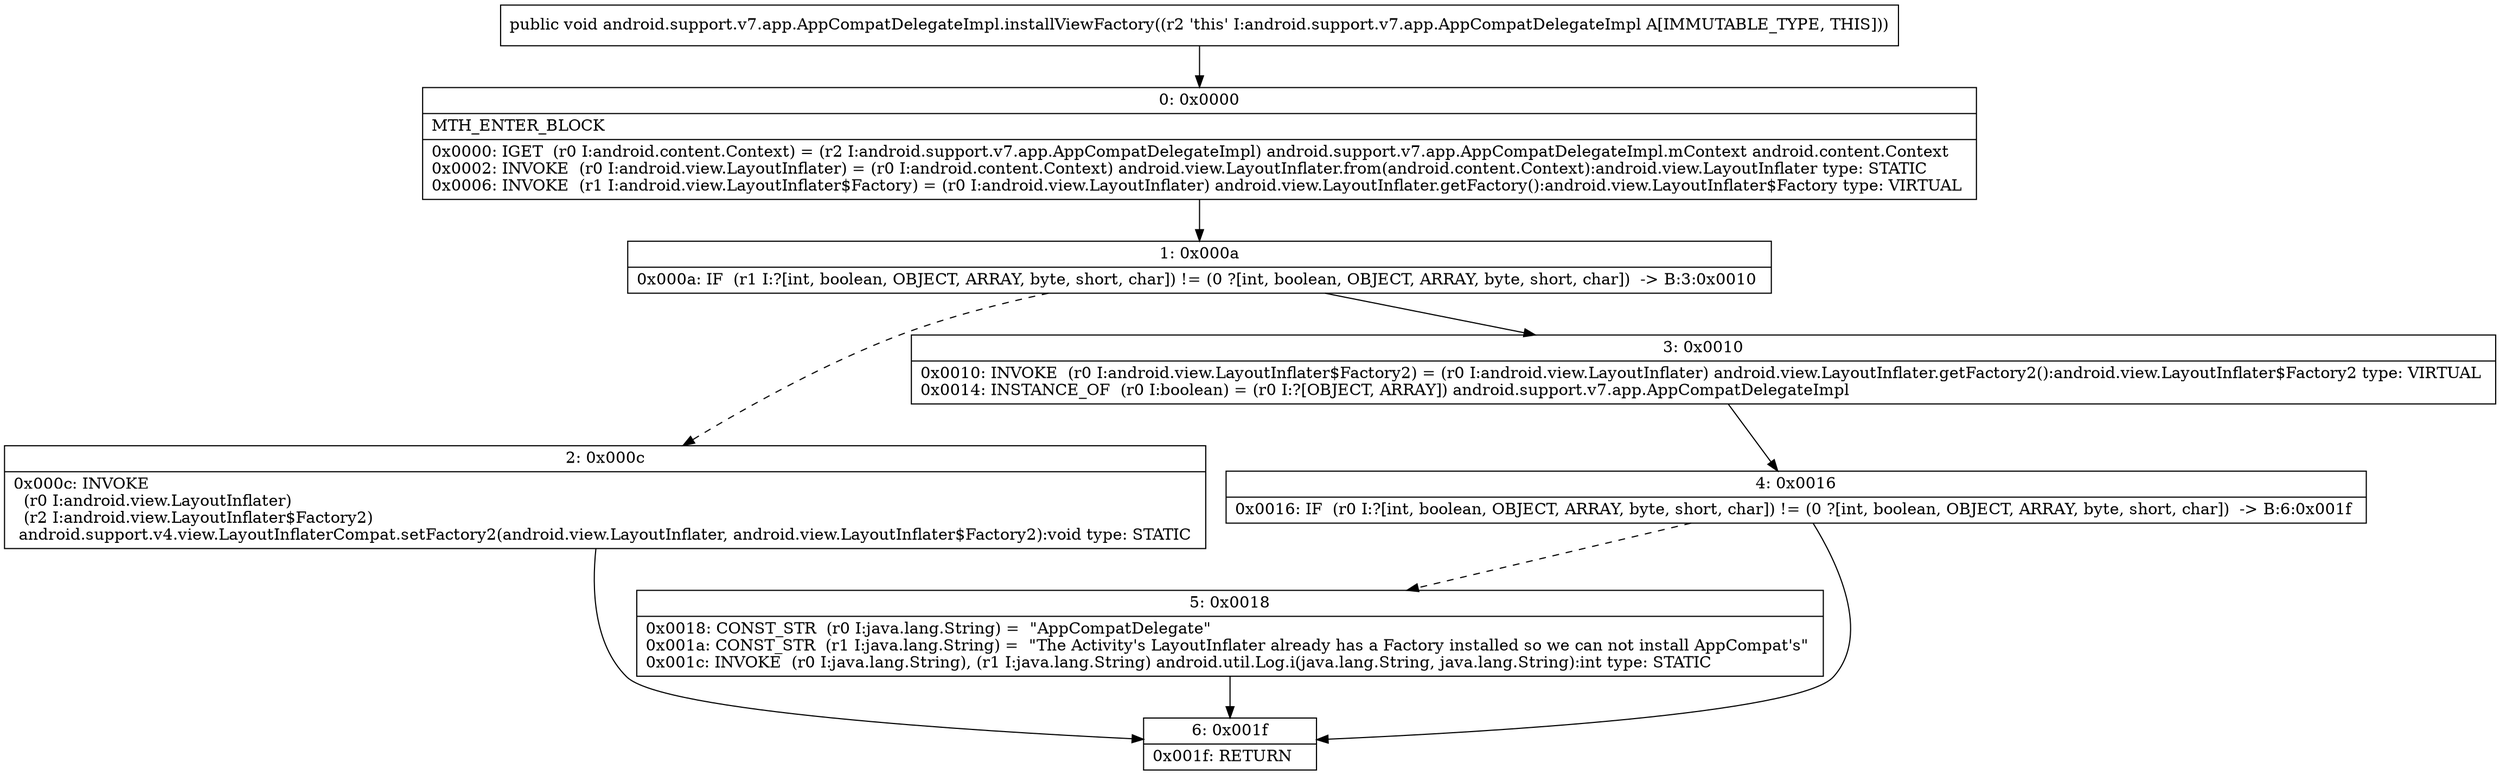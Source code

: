 digraph "CFG forandroid.support.v7.app.AppCompatDelegateImpl.installViewFactory()V" {
Node_0 [shape=record,label="{0\:\ 0x0000|MTH_ENTER_BLOCK\l|0x0000: IGET  (r0 I:android.content.Context) = (r2 I:android.support.v7.app.AppCompatDelegateImpl) android.support.v7.app.AppCompatDelegateImpl.mContext android.content.Context \l0x0002: INVOKE  (r0 I:android.view.LayoutInflater) = (r0 I:android.content.Context) android.view.LayoutInflater.from(android.content.Context):android.view.LayoutInflater type: STATIC \l0x0006: INVOKE  (r1 I:android.view.LayoutInflater$Factory) = (r0 I:android.view.LayoutInflater) android.view.LayoutInflater.getFactory():android.view.LayoutInflater$Factory type: VIRTUAL \l}"];
Node_1 [shape=record,label="{1\:\ 0x000a|0x000a: IF  (r1 I:?[int, boolean, OBJECT, ARRAY, byte, short, char]) != (0 ?[int, boolean, OBJECT, ARRAY, byte, short, char])  \-\> B:3:0x0010 \l}"];
Node_2 [shape=record,label="{2\:\ 0x000c|0x000c: INVOKE  \l  (r0 I:android.view.LayoutInflater)\l  (r2 I:android.view.LayoutInflater$Factory2)\l android.support.v4.view.LayoutInflaterCompat.setFactory2(android.view.LayoutInflater, android.view.LayoutInflater$Factory2):void type: STATIC \l}"];
Node_3 [shape=record,label="{3\:\ 0x0010|0x0010: INVOKE  (r0 I:android.view.LayoutInflater$Factory2) = (r0 I:android.view.LayoutInflater) android.view.LayoutInflater.getFactory2():android.view.LayoutInflater$Factory2 type: VIRTUAL \l0x0014: INSTANCE_OF  (r0 I:boolean) = (r0 I:?[OBJECT, ARRAY]) android.support.v7.app.AppCompatDelegateImpl \l}"];
Node_4 [shape=record,label="{4\:\ 0x0016|0x0016: IF  (r0 I:?[int, boolean, OBJECT, ARRAY, byte, short, char]) != (0 ?[int, boolean, OBJECT, ARRAY, byte, short, char])  \-\> B:6:0x001f \l}"];
Node_5 [shape=record,label="{5\:\ 0x0018|0x0018: CONST_STR  (r0 I:java.lang.String) =  \"AppCompatDelegate\" \l0x001a: CONST_STR  (r1 I:java.lang.String) =  \"The Activity's LayoutInflater already has a Factory installed so we can not install AppCompat's\" \l0x001c: INVOKE  (r0 I:java.lang.String), (r1 I:java.lang.String) android.util.Log.i(java.lang.String, java.lang.String):int type: STATIC \l}"];
Node_6 [shape=record,label="{6\:\ 0x001f|0x001f: RETURN   \l}"];
MethodNode[shape=record,label="{public void android.support.v7.app.AppCompatDelegateImpl.installViewFactory((r2 'this' I:android.support.v7.app.AppCompatDelegateImpl A[IMMUTABLE_TYPE, THIS])) }"];
MethodNode -> Node_0;
Node_0 -> Node_1;
Node_1 -> Node_2[style=dashed];
Node_1 -> Node_3;
Node_2 -> Node_6;
Node_3 -> Node_4;
Node_4 -> Node_5[style=dashed];
Node_4 -> Node_6;
Node_5 -> Node_6;
}

